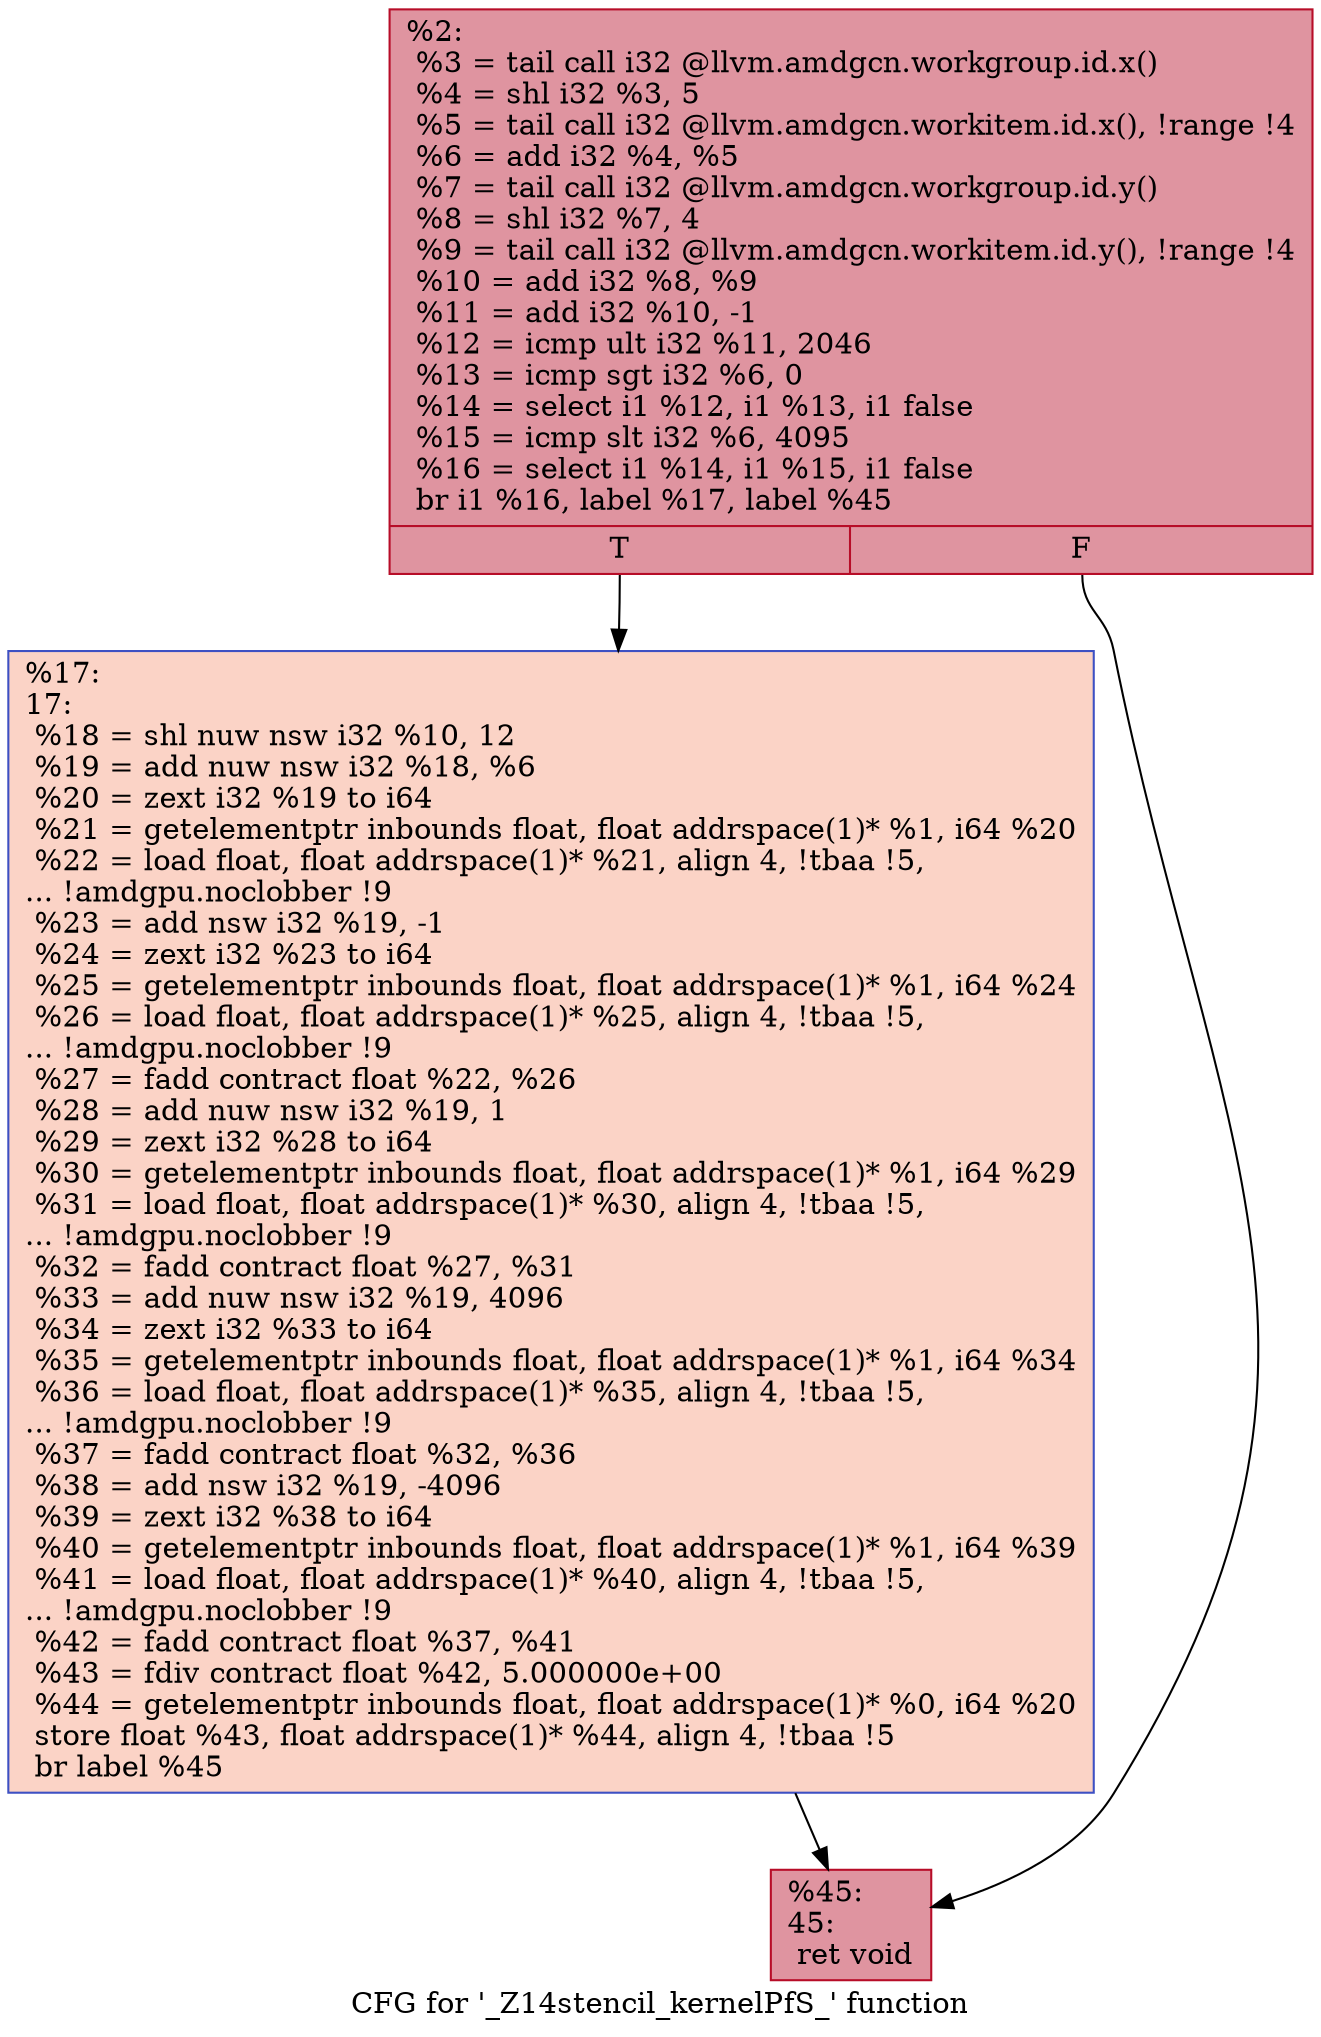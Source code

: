 digraph "CFG for '_Z14stencil_kernelPfS_' function" {
	label="CFG for '_Z14stencil_kernelPfS_' function";

	Node0x4a29440 [shape=record,color="#b70d28ff", style=filled, fillcolor="#b70d2870",label="{%2:\l  %3 = tail call i32 @llvm.amdgcn.workgroup.id.x()\l  %4 = shl i32 %3, 5\l  %5 = tail call i32 @llvm.amdgcn.workitem.id.x(), !range !4\l  %6 = add i32 %4, %5\l  %7 = tail call i32 @llvm.amdgcn.workgroup.id.y()\l  %8 = shl i32 %7, 4\l  %9 = tail call i32 @llvm.amdgcn.workitem.id.y(), !range !4\l  %10 = add i32 %8, %9\l  %11 = add i32 %10, -1\l  %12 = icmp ult i32 %11, 2046\l  %13 = icmp sgt i32 %6, 0\l  %14 = select i1 %12, i1 %13, i1 false\l  %15 = icmp slt i32 %6, 4095\l  %16 = select i1 %14, i1 %15, i1 false\l  br i1 %16, label %17, label %45\l|{<s0>T|<s1>F}}"];
	Node0x4a29440:s0 -> Node0x4a2ae00;
	Node0x4a29440:s1 -> Node0x4a2bcc0;
	Node0x4a2ae00 [shape=record,color="#3d50c3ff", style=filled, fillcolor="#f59c7d70",label="{%17:\l17:                                               \l  %18 = shl nuw nsw i32 %10, 12\l  %19 = add nuw nsw i32 %18, %6\l  %20 = zext i32 %19 to i64\l  %21 = getelementptr inbounds float, float addrspace(1)* %1, i64 %20\l  %22 = load float, float addrspace(1)* %21, align 4, !tbaa !5,\l... !amdgpu.noclobber !9\l  %23 = add nsw i32 %19, -1\l  %24 = zext i32 %23 to i64\l  %25 = getelementptr inbounds float, float addrspace(1)* %1, i64 %24\l  %26 = load float, float addrspace(1)* %25, align 4, !tbaa !5,\l... !amdgpu.noclobber !9\l  %27 = fadd contract float %22, %26\l  %28 = add nuw nsw i32 %19, 1\l  %29 = zext i32 %28 to i64\l  %30 = getelementptr inbounds float, float addrspace(1)* %1, i64 %29\l  %31 = load float, float addrspace(1)* %30, align 4, !tbaa !5,\l... !amdgpu.noclobber !9\l  %32 = fadd contract float %27, %31\l  %33 = add nuw nsw i32 %19, 4096\l  %34 = zext i32 %33 to i64\l  %35 = getelementptr inbounds float, float addrspace(1)* %1, i64 %34\l  %36 = load float, float addrspace(1)* %35, align 4, !tbaa !5,\l... !amdgpu.noclobber !9\l  %37 = fadd contract float %32, %36\l  %38 = add nsw i32 %19, -4096\l  %39 = zext i32 %38 to i64\l  %40 = getelementptr inbounds float, float addrspace(1)* %1, i64 %39\l  %41 = load float, float addrspace(1)* %40, align 4, !tbaa !5,\l... !amdgpu.noclobber !9\l  %42 = fadd contract float %37, %41\l  %43 = fdiv contract float %42, 5.000000e+00\l  %44 = getelementptr inbounds float, float addrspace(1)* %0, i64 %20\l  store float %43, float addrspace(1)* %44, align 4, !tbaa !5\l  br label %45\l}"];
	Node0x4a2ae00 -> Node0x4a2bcc0;
	Node0x4a2bcc0 [shape=record,color="#b70d28ff", style=filled, fillcolor="#b70d2870",label="{%45:\l45:                                               \l  ret void\l}"];
}
